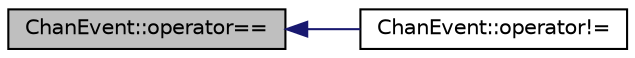 digraph "ChanEvent::operator=="
{
  edge [fontname="Helvetica",fontsize="10",labelfontname="Helvetica",labelfontsize="10"];
  node [fontname="Helvetica",fontsize="10",shape=record];
  rankdir="LR";
  Node1 [label="ChanEvent::operator==",height=0.2,width=0.4,color="black", fillcolor="grey75", style="filled", fontcolor="black"];
  Node1 -> Node2 [dir="back",color="midnightblue",fontsize="10",style="solid",fontname="Helvetica"];
  Node2 [label="ChanEvent::operator!=",height=0.2,width=0.4,color="black", fillcolor="white", style="filled",URL="$d5/d91/class_chan_event.html#a0c7ef67103707fc2d0ba1d43636ddd7a"];
}
